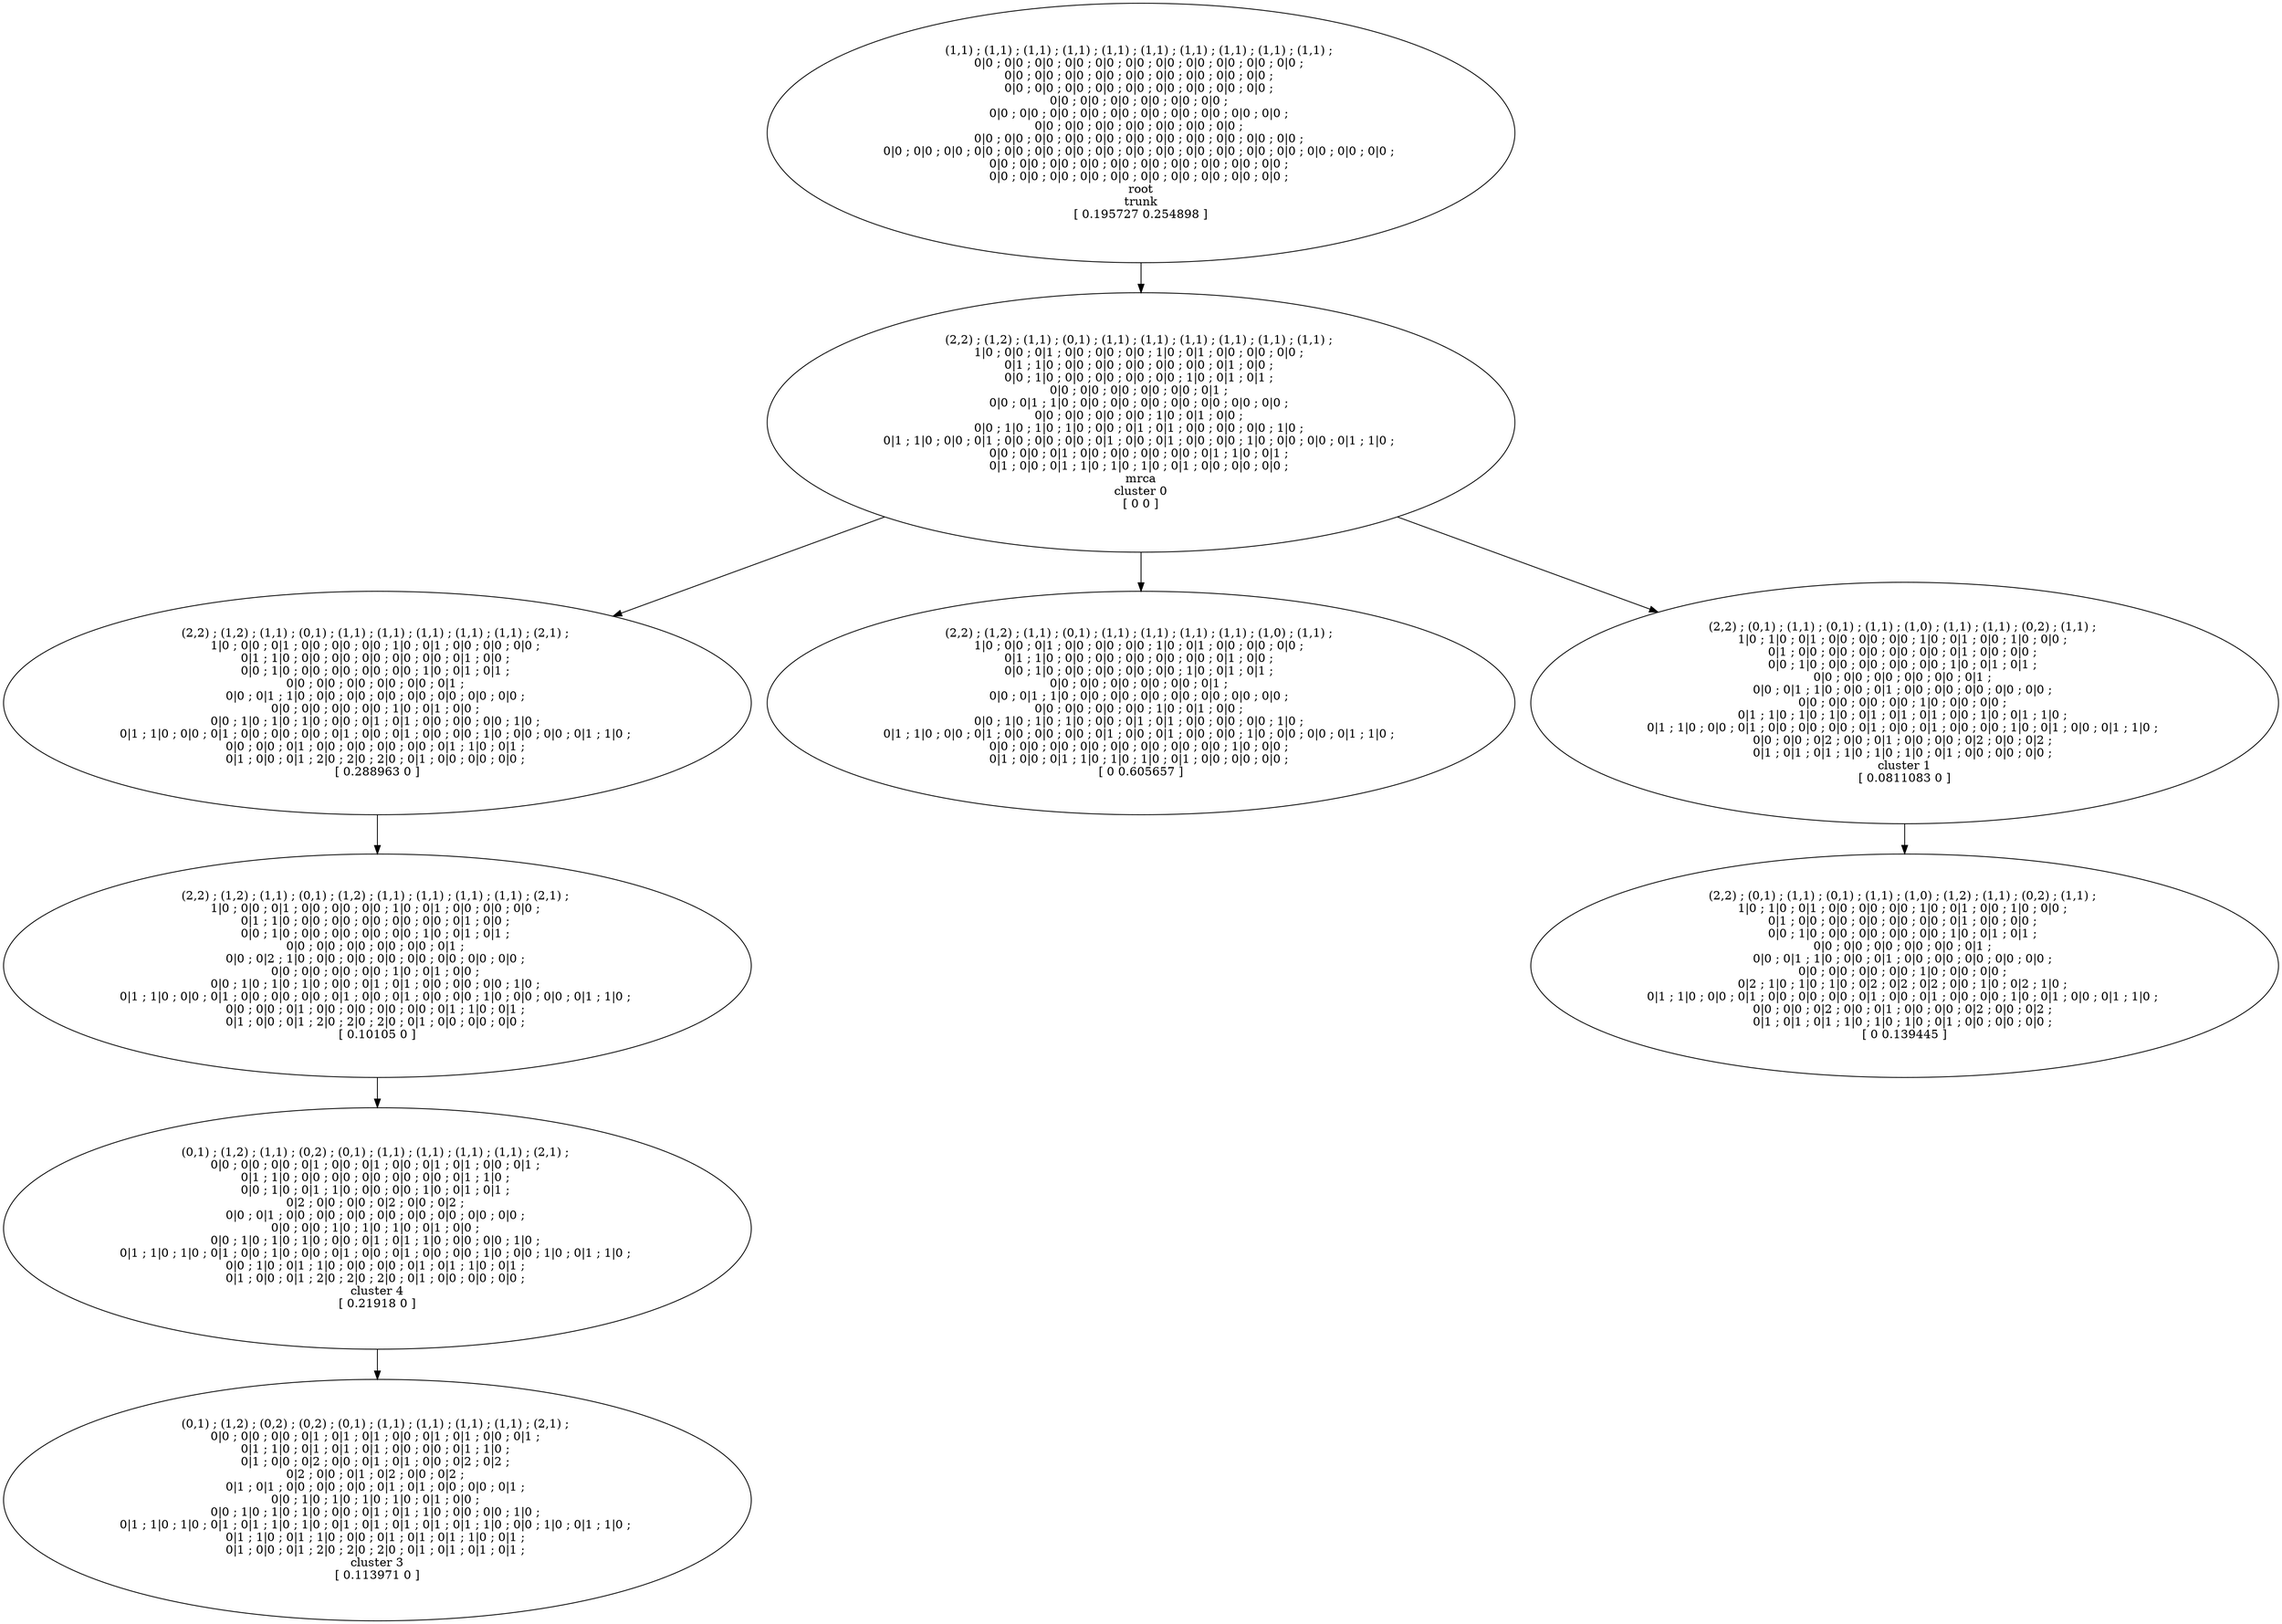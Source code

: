 digraph T {
	17 [label="(2,2) ; (1,2) ; (1,1) ; (0,1) ; (1,2) ; (1,1) ; (1,1) ; (1,1) ; (1,1) ; (2,1) ; \n1|0 ; 0|0 ; 0|1 ; 0|0 ; 0|0 ; 0|0 ; 1|0 ; 0|1 ; 0|0 ; 0|0 ; 0|0 ; \n0|1 ; 1|0 ; 0|0 ; 0|0 ; 0|0 ; 0|0 ; 0|0 ; 0|1 ; 0|0 ; \n0|0 ; 1|0 ; 0|0 ; 0|0 ; 0|0 ; 0|0 ; 1|0 ; 0|1 ; 0|1 ; \n0|0 ; 0|0 ; 0|0 ; 0|0 ; 0|0 ; 0|1 ; \n0|0 ; 0|2 ; 1|0 ; 0|0 ; 0|0 ; 0|0 ; 0|0 ; 0|0 ; 0|0 ; 0|0 ; \n0|0 ; 0|0 ; 0|0 ; 0|0 ; 1|0 ; 0|1 ; 0|0 ; \n0|0 ; 1|0 ; 1|0 ; 1|0 ; 0|0 ; 0|1 ; 0|1 ; 0|0 ; 0|0 ; 0|0 ; 1|0 ; \n0|1 ; 1|0 ; 0|0 ; 0|1 ; 0|0 ; 0|0 ; 0|0 ; 0|1 ; 0|0 ; 0|1 ; 0|0 ; 0|0 ; 1|0 ; 0|0 ; 0|0 ; 0|1 ; 1|0 ; \n0|0 ; 0|0 ; 0|1 ; 0|0 ; 0|0 ; 0|0 ; 0|0 ; 0|1 ; 1|0 ; 0|1 ; \n0|1 ; 0|0 ; 0|1 ; 2|0 ; 2|0 ; 2|0 ; 0|1 ; 0|0 ; 0|0 ; 0|0 ; \n[ 0.10105 0 ]"]
	16 [label="(2,2) ; (1,2) ; (1,1) ; (0,1) ; (1,1) ; (1,1) ; (1,1) ; (1,1) ; (1,1) ; (2,1) ; \n1|0 ; 0|0 ; 0|1 ; 0|0 ; 0|0 ; 0|0 ; 1|0 ; 0|1 ; 0|0 ; 0|0 ; 0|0 ; \n0|1 ; 1|0 ; 0|0 ; 0|0 ; 0|0 ; 0|0 ; 0|0 ; 0|1 ; 0|0 ; \n0|0 ; 1|0 ; 0|0 ; 0|0 ; 0|0 ; 0|0 ; 1|0 ; 0|1 ; 0|1 ; \n0|0 ; 0|0 ; 0|0 ; 0|0 ; 0|0 ; 0|1 ; \n0|0 ; 0|1 ; 1|0 ; 0|0 ; 0|0 ; 0|0 ; 0|0 ; 0|0 ; 0|0 ; 0|0 ; \n0|0 ; 0|0 ; 0|0 ; 0|0 ; 1|0 ; 0|1 ; 0|0 ; \n0|0 ; 1|0 ; 1|0 ; 1|0 ; 0|0 ; 0|1 ; 0|1 ; 0|0 ; 0|0 ; 0|0 ; 1|0 ; \n0|1 ; 1|0 ; 0|0 ; 0|1 ; 0|0 ; 0|0 ; 0|0 ; 0|1 ; 0|0 ; 0|1 ; 0|0 ; 0|0 ; 1|0 ; 0|0 ; 0|0 ; 0|1 ; 1|0 ; \n0|0 ; 0|0 ; 0|1 ; 0|0 ; 0|0 ; 0|0 ; 0|0 ; 0|1 ; 1|0 ; 0|1 ; \n0|1 ; 0|0 ; 0|1 ; 2|0 ; 2|0 ; 2|0 ; 0|1 ; 0|0 ; 0|0 ; 0|0 ; \n[ 0.288963 0 ]"]
	14 [label="(2,2) ; (1,2) ; (1,1) ; (0,1) ; (1,1) ; (1,1) ; (1,1) ; (1,1) ; (1,1) ; (1,1) ; \n1|0 ; 0|0 ; 0|1 ; 0|0 ; 0|0 ; 0|0 ; 1|0 ; 0|1 ; 0|0 ; 0|0 ; 0|0 ; \n0|1 ; 1|0 ; 0|0 ; 0|0 ; 0|0 ; 0|0 ; 0|0 ; 0|1 ; 0|0 ; \n0|0 ; 1|0 ; 0|0 ; 0|0 ; 0|0 ; 0|0 ; 1|0 ; 0|1 ; 0|1 ; \n0|0 ; 0|0 ; 0|0 ; 0|0 ; 0|0 ; 0|1 ; \n0|0 ; 0|1 ; 1|0 ; 0|0 ; 0|0 ; 0|0 ; 0|0 ; 0|0 ; 0|0 ; 0|0 ; \n0|0 ; 0|0 ; 0|0 ; 0|0 ; 1|0 ; 0|1 ; 0|0 ; \n0|0 ; 1|0 ; 1|0 ; 1|0 ; 0|0 ; 0|1 ; 0|1 ; 0|0 ; 0|0 ; 0|0 ; 1|0 ; \n0|1 ; 1|0 ; 0|0 ; 0|1 ; 0|0 ; 0|0 ; 0|0 ; 0|1 ; 0|0 ; 0|1 ; 0|0 ; 0|0 ; 1|0 ; 0|0 ; 0|0 ; 0|1 ; 1|0 ; \n0|0 ; 0|0 ; 0|1 ; 0|0 ; 0|0 ; 0|0 ; 0|0 ; 0|1 ; 1|0 ; 0|1 ; \n0|1 ; 0|0 ; 0|1 ; 1|0 ; 1|0 ; 1|0 ; 0|1 ; 0|0 ; 0|0 ; 0|0 ; \nmrca\ncluster 0\n[ 0 0 ]"]
	13 [label="(2,2) ; (1,2) ; (1,1) ; (0,1) ; (1,1) ; (1,1) ; (1,1) ; (1,1) ; (1,0) ; (1,1) ; \n1|0 ; 0|0 ; 0|1 ; 0|0 ; 0|0 ; 0|0 ; 1|0 ; 0|1 ; 0|0 ; 0|0 ; 0|0 ; \n0|1 ; 1|0 ; 0|0 ; 0|0 ; 0|0 ; 0|0 ; 0|0 ; 0|1 ; 0|0 ; \n0|0 ; 1|0 ; 0|0 ; 0|0 ; 0|0 ; 0|0 ; 1|0 ; 0|1 ; 0|1 ; \n0|0 ; 0|0 ; 0|0 ; 0|0 ; 0|0 ; 0|1 ; \n0|0 ; 0|1 ; 1|0 ; 0|0 ; 0|0 ; 0|0 ; 0|0 ; 0|0 ; 0|0 ; 0|0 ; \n0|0 ; 0|0 ; 0|0 ; 0|0 ; 1|0 ; 0|1 ; 0|0 ; \n0|0 ; 1|0 ; 1|0 ; 1|0 ; 0|0 ; 0|1 ; 0|1 ; 0|0 ; 0|0 ; 0|0 ; 1|0 ; \n0|1 ; 1|0 ; 0|0 ; 0|1 ; 0|0 ; 0|0 ; 0|0 ; 0|1 ; 0|0 ; 0|1 ; 0|0 ; 0|0 ; 1|0 ; 0|0 ; 0|0 ; 0|1 ; 1|0 ; \n0|0 ; 0|0 ; 0|0 ; 0|0 ; 0|0 ; 0|0 ; 0|0 ; 0|0 ; 1|0 ; 0|0 ; \n0|1 ; 0|0 ; 0|1 ; 1|0 ; 1|0 ; 1|0 ; 0|1 ; 0|0 ; 0|0 ; 0|0 ; \n[ 0 0.605657 ]"]
	7 [label="(2,2) ; (0,1) ; (1,1) ; (0,1) ; (1,1) ; (1,0) ; (1,2) ; (1,1) ; (0,2) ; (1,1) ; \n1|0 ; 1|0 ; 0|1 ; 0|0 ; 0|0 ; 0|0 ; 1|0 ; 0|1 ; 0|0 ; 1|0 ; 0|0 ; \n0|1 ; 0|0 ; 0|0 ; 0|0 ; 0|0 ; 0|0 ; 0|1 ; 0|0 ; 0|0 ; \n0|0 ; 1|0 ; 0|0 ; 0|0 ; 0|0 ; 0|0 ; 1|0 ; 0|1 ; 0|1 ; \n0|0 ; 0|0 ; 0|0 ; 0|0 ; 0|0 ; 0|1 ; \n0|0 ; 0|1 ; 1|0 ; 0|0 ; 0|1 ; 0|0 ; 0|0 ; 0|0 ; 0|0 ; 0|0 ; \n0|0 ; 0|0 ; 0|0 ; 0|0 ; 1|0 ; 0|0 ; 0|0 ; \n0|2 ; 1|0 ; 1|0 ; 1|0 ; 0|2 ; 0|2 ; 0|2 ; 0|0 ; 1|0 ; 0|2 ; 1|0 ; \n0|1 ; 1|0 ; 0|0 ; 0|1 ; 0|0 ; 0|0 ; 0|0 ; 0|1 ; 0|0 ; 0|1 ; 0|0 ; 0|0 ; 1|0 ; 0|1 ; 0|0 ; 0|1 ; 1|0 ; \n0|0 ; 0|0 ; 0|2 ; 0|0 ; 0|1 ; 0|0 ; 0|0 ; 0|2 ; 0|0 ; 0|2 ; \n0|1 ; 0|1 ; 0|1 ; 1|0 ; 1|0 ; 1|0 ; 0|1 ; 0|0 ; 0|0 ; 0|0 ; \n[ 0 0.139445 ]"]
	6 [label="(2,2) ; (0,1) ; (1,1) ; (0,1) ; (1,1) ; (1,0) ; (1,1) ; (1,1) ; (0,2) ; (1,1) ; \n1|0 ; 1|0 ; 0|1 ; 0|0 ; 0|0 ; 0|0 ; 1|0 ; 0|1 ; 0|0 ; 1|0 ; 0|0 ; \n0|1 ; 0|0 ; 0|0 ; 0|0 ; 0|0 ; 0|0 ; 0|1 ; 0|0 ; 0|0 ; \n0|0 ; 1|0 ; 0|0 ; 0|0 ; 0|0 ; 0|0 ; 1|0 ; 0|1 ; 0|1 ; \n0|0 ; 0|0 ; 0|0 ; 0|0 ; 0|0 ; 0|1 ; \n0|0 ; 0|1 ; 1|0 ; 0|0 ; 0|1 ; 0|0 ; 0|0 ; 0|0 ; 0|0 ; 0|0 ; \n0|0 ; 0|0 ; 0|0 ; 0|0 ; 1|0 ; 0|0 ; 0|0 ; \n0|1 ; 1|0 ; 1|0 ; 1|0 ; 0|1 ; 0|1 ; 0|1 ; 0|0 ; 1|0 ; 0|1 ; 1|0 ; \n0|1 ; 1|0 ; 0|0 ; 0|1 ; 0|0 ; 0|0 ; 0|0 ; 0|1 ; 0|0 ; 0|1 ; 0|0 ; 0|0 ; 1|0 ; 0|1 ; 0|0 ; 0|1 ; 1|0 ; \n0|0 ; 0|0 ; 0|2 ; 0|0 ; 0|1 ; 0|0 ; 0|0 ; 0|2 ; 0|0 ; 0|2 ; \n0|1 ; 0|1 ; 0|1 ; 1|0 ; 1|0 ; 1|0 ; 0|1 ; 0|0 ; 0|0 ; 0|0 ; \ncluster 1\n[ 0.0811083 0 ]"]
	5 [label="(1,1) ; (1,1) ; (1,1) ; (1,1) ; (1,1) ; (1,1) ; (1,1) ; (1,1) ; (1,1) ; (1,1) ; \n0|0 ; 0|0 ; 0|0 ; 0|0 ; 0|0 ; 0|0 ; 0|0 ; 0|0 ; 0|0 ; 0|0 ; 0|0 ; \n0|0 ; 0|0 ; 0|0 ; 0|0 ; 0|0 ; 0|0 ; 0|0 ; 0|0 ; 0|0 ; \n0|0 ; 0|0 ; 0|0 ; 0|0 ; 0|0 ; 0|0 ; 0|0 ; 0|0 ; 0|0 ; \n0|0 ; 0|0 ; 0|0 ; 0|0 ; 0|0 ; 0|0 ; \n0|0 ; 0|0 ; 0|0 ; 0|0 ; 0|0 ; 0|0 ; 0|0 ; 0|0 ; 0|0 ; 0|0 ; \n0|0 ; 0|0 ; 0|0 ; 0|0 ; 0|0 ; 0|0 ; 0|0 ; \n0|0 ; 0|0 ; 0|0 ; 0|0 ; 0|0 ; 0|0 ; 0|0 ; 0|0 ; 0|0 ; 0|0 ; 0|0 ; \n0|0 ; 0|0 ; 0|0 ; 0|0 ; 0|0 ; 0|0 ; 0|0 ; 0|0 ; 0|0 ; 0|0 ; 0|0 ; 0|0 ; 0|0 ; 0|0 ; 0|0 ; 0|0 ; 0|0 ; \n0|0 ; 0|0 ; 0|0 ; 0|0 ; 0|0 ; 0|0 ; 0|0 ; 0|0 ; 0|0 ; 0|0 ; \n0|0 ; 0|0 ; 0|0 ; 0|0 ; 0|0 ; 0|0 ; 0|0 ; 0|0 ; 0|0 ; 0|0 ; \nroot\ntrunk\n[ 0.195727 0.254898 ]"]
	4 [label="(0,1) ; (1,2) ; (1,1) ; (0,2) ; (0,1) ; (1,1) ; (1,1) ; (1,1) ; (1,1) ; (2,1) ; \n0|0 ; 0|0 ; 0|0 ; 0|1 ; 0|0 ; 0|1 ; 0|0 ; 0|1 ; 0|1 ; 0|0 ; 0|1 ; \n0|1 ; 1|0 ; 0|0 ; 0|0 ; 0|0 ; 0|0 ; 0|0 ; 0|1 ; 1|0 ; \n0|0 ; 1|0 ; 0|1 ; 1|0 ; 0|0 ; 0|0 ; 1|0 ; 0|1 ; 0|1 ; \n0|2 ; 0|0 ; 0|0 ; 0|2 ; 0|0 ; 0|2 ; \n0|0 ; 0|1 ; 0|0 ; 0|0 ; 0|0 ; 0|0 ; 0|0 ; 0|0 ; 0|0 ; 0|0 ; \n0|0 ; 0|0 ; 1|0 ; 1|0 ; 1|0 ; 0|1 ; 0|0 ; \n0|0 ; 1|0 ; 1|0 ; 1|0 ; 0|0 ; 0|1 ; 0|1 ; 1|0 ; 0|0 ; 0|0 ; 1|0 ; \n0|1 ; 1|0 ; 1|0 ; 0|1 ; 0|0 ; 1|0 ; 0|0 ; 0|1 ; 0|0 ; 0|1 ; 0|0 ; 0|0 ; 1|0 ; 0|0 ; 1|0 ; 0|1 ; 1|0 ; \n0|0 ; 1|0 ; 0|1 ; 1|0 ; 0|0 ; 0|0 ; 0|1 ; 0|1 ; 1|0 ; 0|1 ; \n0|1 ; 0|0 ; 0|1 ; 2|0 ; 2|0 ; 2|0 ; 0|1 ; 0|0 ; 0|0 ; 0|0 ; \ncluster 4\n[ 0.21918 0 ]"]
	1 [label="(0,1) ; (1,2) ; (0,2) ; (0,2) ; (0,1) ; (1,1) ; (1,1) ; (1,1) ; (1,1) ; (2,1) ; \n0|0 ; 0|0 ; 0|0 ; 0|1 ; 0|1 ; 0|1 ; 0|0 ; 0|1 ; 0|1 ; 0|0 ; 0|1 ; \n0|1 ; 1|0 ; 0|1 ; 0|1 ; 0|1 ; 0|0 ; 0|0 ; 0|1 ; 1|0 ; \n0|1 ; 0|0 ; 0|2 ; 0|0 ; 0|1 ; 0|1 ; 0|0 ; 0|2 ; 0|2 ; \n0|2 ; 0|0 ; 0|1 ; 0|2 ; 0|0 ; 0|2 ; \n0|1 ; 0|1 ; 0|0 ; 0|0 ; 0|0 ; 0|1 ; 0|1 ; 0|0 ; 0|0 ; 0|1 ; \n0|0 ; 1|0 ; 1|0 ; 1|0 ; 1|0 ; 0|1 ; 0|0 ; \n0|0 ; 1|0 ; 1|0 ; 1|0 ; 0|0 ; 0|1 ; 0|1 ; 1|0 ; 0|0 ; 0|0 ; 1|0 ; \n0|1 ; 1|0 ; 1|0 ; 0|1 ; 0|1 ; 1|0 ; 1|0 ; 0|1 ; 0|1 ; 0|1 ; 0|1 ; 0|1 ; 1|0 ; 0|0 ; 1|0 ; 0|1 ; 1|0 ; \n0|1 ; 1|0 ; 0|1 ; 1|0 ; 0|0 ; 0|1 ; 0|1 ; 0|1 ; 1|0 ; 0|1 ; \n0|1 ; 0|0 ; 0|1 ; 2|0 ; 2|0 ; 2|0 ; 0|1 ; 0|1 ; 0|1 ; 0|1 ; \ncluster 3\n[ 0.113971 0 ]"]
17 -> 4
16 -> 17
14 -> 6
14 -> 16
14 -> 13
6 -> 7
5 -> 14
4 -> 1
}
